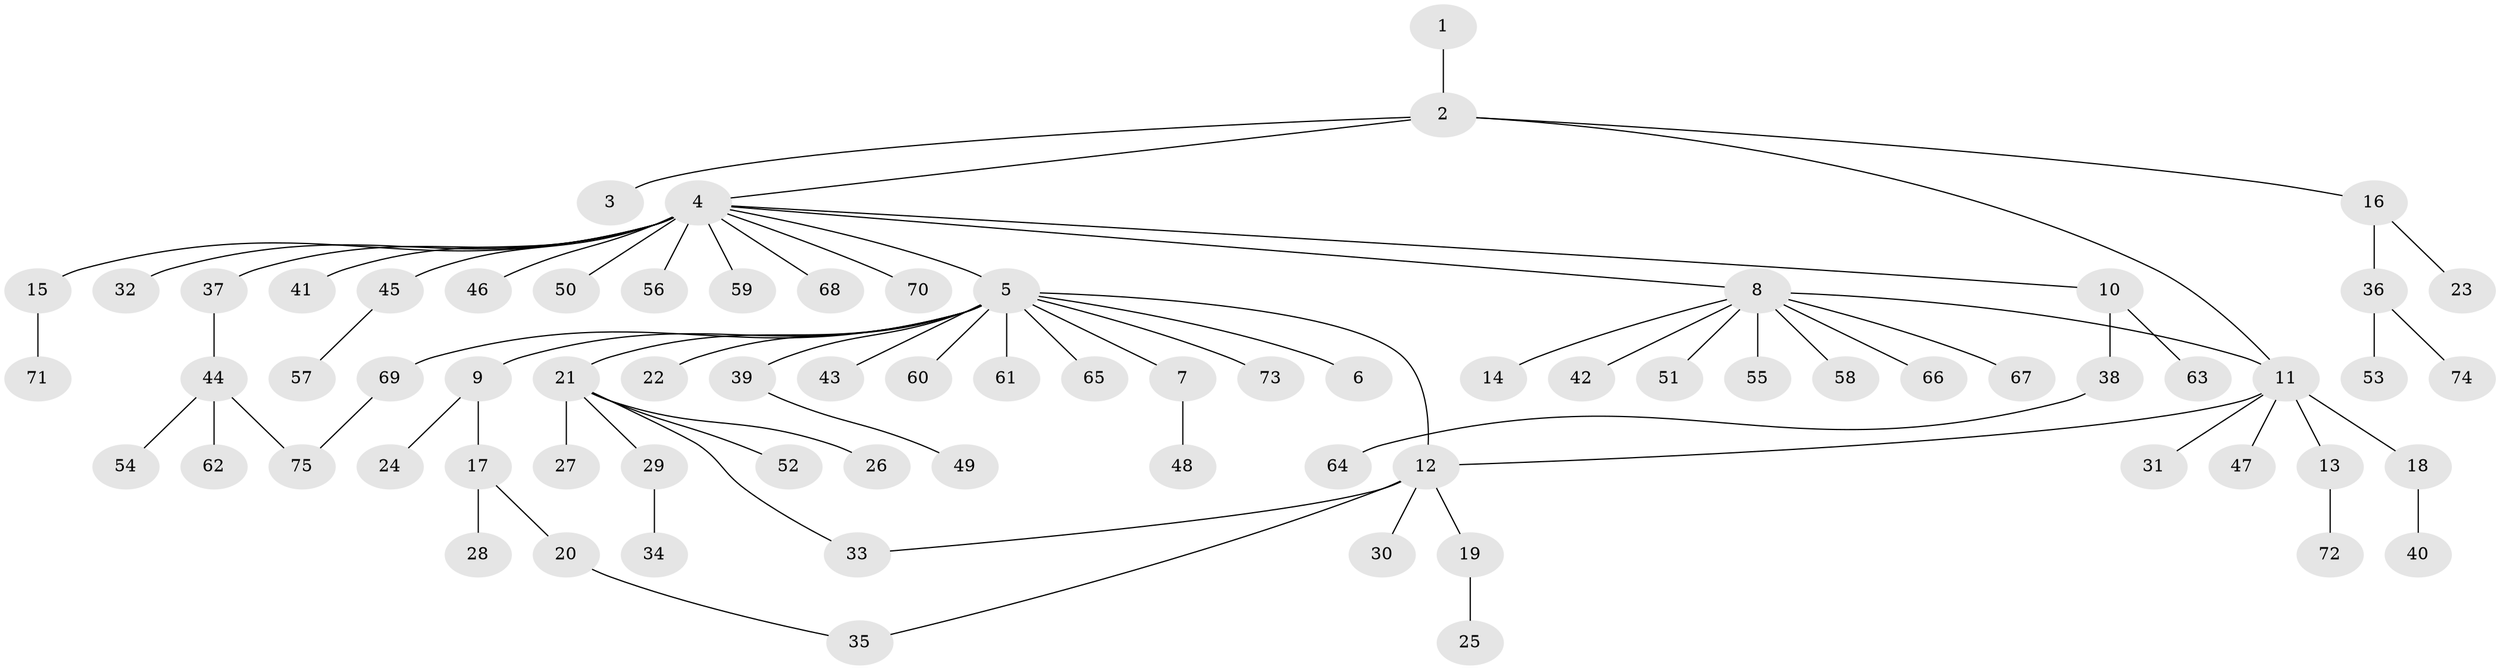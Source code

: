 // coarse degree distribution, {1: 0.8648648648648649, 8: 0.02702702702702703, 4: 0.02702702702702703, 2: 0.02702702702702703, 23: 0.02702702702702703, 3: 0.02702702702702703}
// Generated by graph-tools (version 1.1) at 2025/02/03/05/25 17:02:39]
// undirected, 75 vertices, 79 edges
graph export_dot {
graph [start="1"]
  node [color=gray90,style=filled];
  1;
  2;
  3;
  4;
  5;
  6;
  7;
  8;
  9;
  10;
  11;
  12;
  13;
  14;
  15;
  16;
  17;
  18;
  19;
  20;
  21;
  22;
  23;
  24;
  25;
  26;
  27;
  28;
  29;
  30;
  31;
  32;
  33;
  34;
  35;
  36;
  37;
  38;
  39;
  40;
  41;
  42;
  43;
  44;
  45;
  46;
  47;
  48;
  49;
  50;
  51;
  52;
  53;
  54;
  55;
  56;
  57;
  58;
  59;
  60;
  61;
  62;
  63;
  64;
  65;
  66;
  67;
  68;
  69;
  70;
  71;
  72;
  73;
  74;
  75;
  1 -- 2;
  2 -- 3;
  2 -- 4;
  2 -- 11;
  2 -- 16;
  4 -- 5;
  4 -- 8;
  4 -- 10;
  4 -- 15;
  4 -- 32;
  4 -- 37;
  4 -- 41;
  4 -- 45;
  4 -- 46;
  4 -- 50;
  4 -- 56;
  4 -- 59;
  4 -- 68;
  4 -- 70;
  5 -- 6;
  5 -- 7;
  5 -- 9;
  5 -- 12;
  5 -- 21;
  5 -- 22;
  5 -- 39;
  5 -- 43;
  5 -- 60;
  5 -- 61;
  5 -- 65;
  5 -- 69;
  5 -- 73;
  7 -- 48;
  8 -- 11;
  8 -- 14;
  8 -- 42;
  8 -- 51;
  8 -- 55;
  8 -- 58;
  8 -- 66;
  8 -- 67;
  9 -- 17;
  9 -- 24;
  10 -- 38;
  10 -- 63;
  11 -- 12;
  11 -- 13;
  11 -- 18;
  11 -- 31;
  11 -- 47;
  12 -- 19;
  12 -- 30;
  12 -- 33;
  12 -- 35;
  13 -- 72;
  15 -- 71;
  16 -- 23;
  16 -- 36;
  17 -- 20;
  17 -- 28;
  18 -- 40;
  19 -- 25;
  20 -- 35;
  21 -- 26;
  21 -- 27;
  21 -- 29;
  21 -- 33;
  21 -- 52;
  29 -- 34;
  36 -- 53;
  36 -- 74;
  37 -- 44;
  38 -- 64;
  39 -- 49;
  44 -- 54;
  44 -- 62;
  44 -- 75;
  45 -- 57;
  69 -- 75;
}

